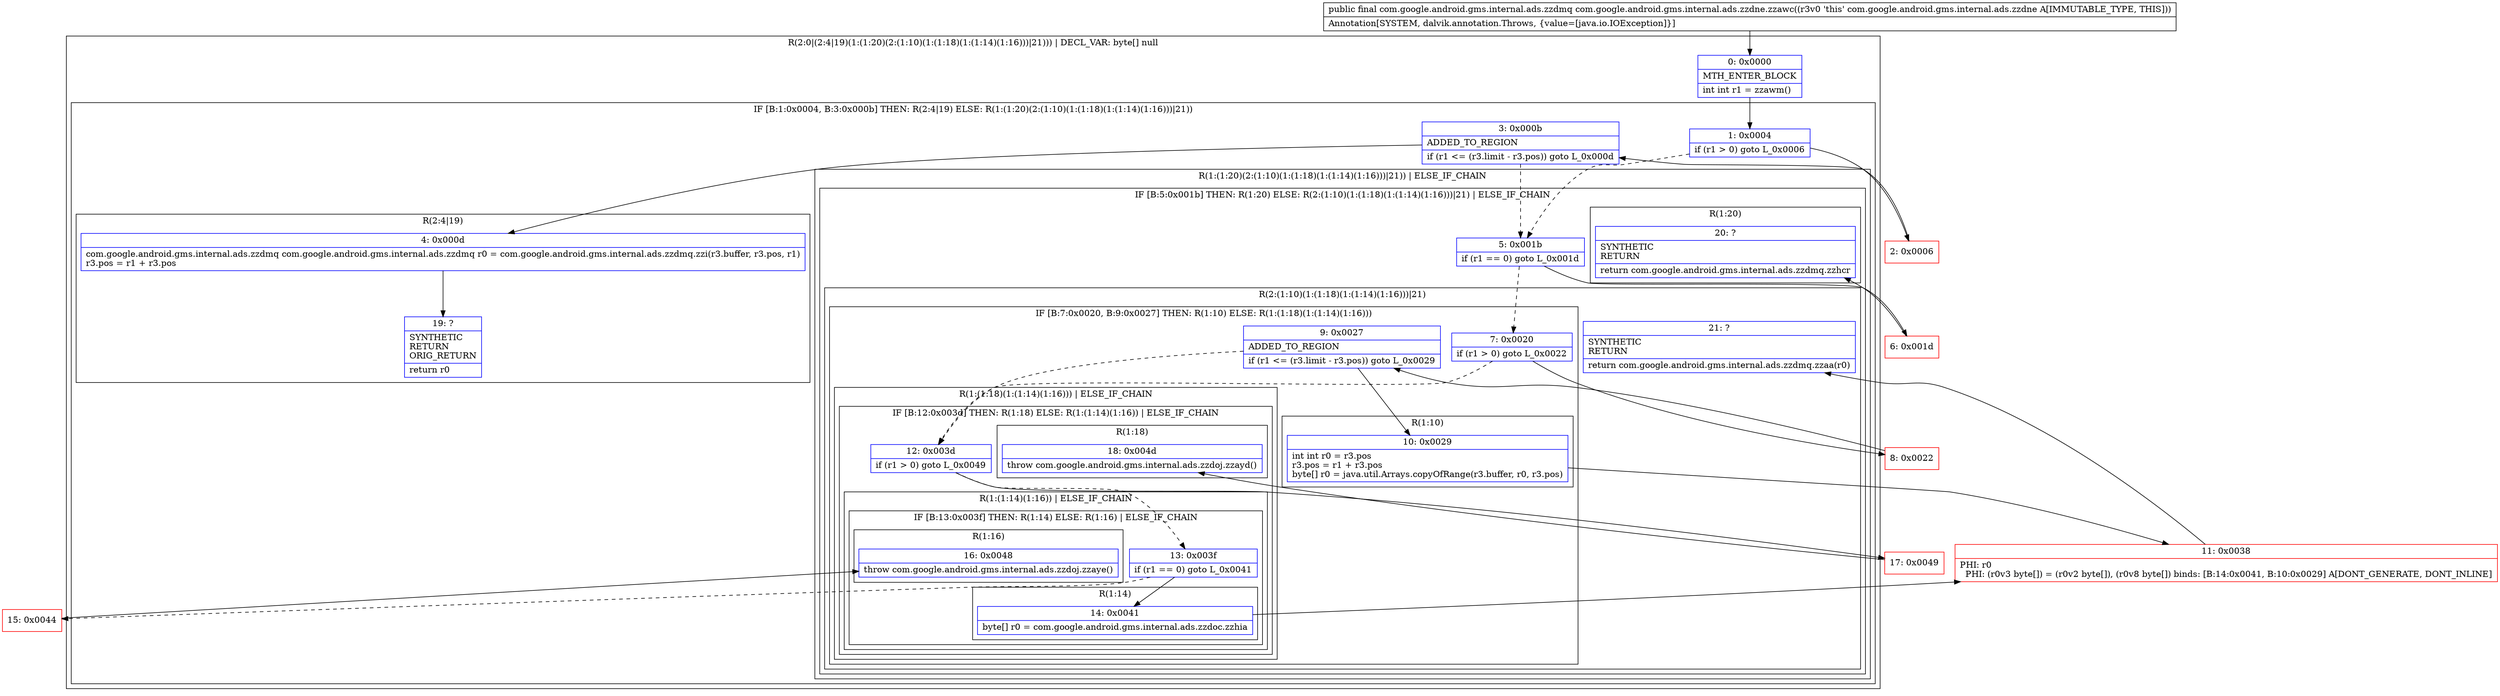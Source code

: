 digraph "CFG forcom.google.android.gms.internal.ads.zzdne.zzawc()Lcom\/google\/android\/gms\/internal\/ads\/zzdmq;" {
subgraph cluster_Region_1783651961 {
label = "R(2:0|(2:4|19)(1:(1:20)(2:(1:10)(1:(1:18)(1:(1:14)(1:16)))|21))) | DECL_VAR: byte[] null\l";
node [shape=record,color=blue];
Node_0 [shape=record,label="{0\:\ 0x0000|MTH_ENTER_BLOCK\l|int int r1 = zzawm()\l}"];
subgraph cluster_IfRegion_2013378785 {
label = "IF [B:1:0x0004, B:3:0x000b] THEN: R(2:4|19) ELSE: R(1:(1:20)(2:(1:10)(1:(1:18)(1:(1:14)(1:16)))|21))";
node [shape=record,color=blue];
Node_1 [shape=record,label="{1\:\ 0x0004|if (r1 \> 0) goto L_0x0006\l}"];
Node_3 [shape=record,label="{3\:\ 0x000b|ADDED_TO_REGION\l|if (r1 \<= (r3.limit \- r3.pos)) goto L_0x000d\l}"];
subgraph cluster_Region_1607728306 {
label = "R(2:4|19)";
node [shape=record,color=blue];
Node_4 [shape=record,label="{4\:\ 0x000d|com.google.android.gms.internal.ads.zzdmq com.google.android.gms.internal.ads.zzdmq r0 = com.google.android.gms.internal.ads.zzdmq.zzi(r3.buffer, r3.pos, r1)\lr3.pos = r1 + r3.pos\l}"];
Node_19 [shape=record,label="{19\:\ ?|SYNTHETIC\lRETURN\lORIG_RETURN\l|return r0\l}"];
}
subgraph cluster_Region_1510929167 {
label = "R(1:(1:20)(2:(1:10)(1:(1:18)(1:(1:14)(1:16)))|21)) | ELSE_IF_CHAIN\l";
node [shape=record,color=blue];
subgraph cluster_IfRegion_1574854020 {
label = "IF [B:5:0x001b] THEN: R(1:20) ELSE: R(2:(1:10)(1:(1:18)(1:(1:14)(1:16)))|21) | ELSE_IF_CHAIN\l";
node [shape=record,color=blue];
Node_5 [shape=record,label="{5\:\ 0x001b|if (r1 == 0) goto L_0x001d\l}"];
subgraph cluster_Region_37542500 {
label = "R(1:20)";
node [shape=record,color=blue];
Node_20 [shape=record,label="{20\:\ ?|SYNTHETIC\lRETURN\l|return com.google.android.gms.internal.ads.zzdmq.zzhcr\l}"];
}
subgraph cluster_Region_1650163942 {
label = "R(2:(1:10)(1:(1:18)(1:(1:14)(1:16)))|21)";
node [shape=record,color=blue];
subgraph cluster_IfRegion_898982864 {
label = "IF [B:7:0x0020, B:9:0x0027] THEN: R(1:10) ELSE: R(1:(1:18)(1:(1:14)(1:16)))";
node [shape=record,color=blue];
Node_7 [shape=record,label="{7\:\ 0x0020|if (r1 \> 0) goto L_0x0022\l}"];
Node_9 [shape=record,label="{9\:\ 0x0027|ADDED_TO_REGION\l|if (r1 \<= (r3.limit \- r3.pos)) goto L_0x0029\l}"];
subgraph cluster_Region_1076233011 {
label = "R(1:10)";
node [shape=record,color=blue];
Node_10 [shape=record,label="{10\:\ 0x0029|int int r0 = r3.pos\lr3.pos = r1 + r3.pos\lbyte[] r0 = java.util.Arrays.copyOfRange(r3.buffer, r0, r3.pos)\l}"];
}
subgraph cluster_Region_1529844850 {
label = "R(1:(1:18)(1:(1:14)(1:16))) | ELSE_IF_CHAIN\l";
node [shape=record,color=blue];
subgraph cluster_IfRegion_5259753 {
label = "IF [B:12:0x003d] THEN: R(1:18) ELSE: R(1:(1:14)(1:16)) | ELSE_IF_CHAIN\l";
node [shape=record,color=blue];
Node_12 [shape=record,label="{12\:\ 0x003d|if (r1 \> 0) goto L_0x0049\l}"];
subgraph cluster_Region_1989444243 {
label = "R(1:18)";
node [shape=record,color=blue];
Node_18 [shape=record,label="{18\:\ 0x004d|throw com.google.android.gms.internal.ads.zzdoj.zzayd()\l}"];
}
subgraph cluster_Region_312449503 {
label = "R(1:(1:14)(1:16)) | ELSE_IF_CHAIN\l";
node [shape=record,color=blue];
subgraph cluster_IfRegion_801971738 {
label = "IF [B:13:0x003f] THEN: R(1:14) ELSE: R(1:16) | ELSE_IF_CHAIN\l";
node [shape=record,color=blue];
Node_13 [shape=record,label="{13\:\ 0x003f|if (r1 == 0) goto L_0x0041\l}"];
subgraph cluster_Region_827880400 {
label = "R(1:14)";
node [shape=record,color=blue];
Node_14 [shape=record,label="{14\:\ 0x0041|byte[] r0 = com.google.android.gms.internal.ads.zzdoc.zzhia\l}"];
}
subgraph cluster_Region_754804698 {
label = "R(1:16)";
node [shape=record,color=blue];
Node_16 [shape=record,label="{16\:\ 0x0048|throw com.google.android.gms.internal.ads.zzdoj.zzaye()\l}"];
}
}
}
}
}
}
Node_21 [shape=record,label="{21\:\ ?|SYNTHETIC\lRETURN\l|return com.google.android.gms.internal.ads.zzdmq.zzaa(r0)\l}"];
}
}
}
}
}
Node_2 [shape=record,color=red,label="{2\:\ 0x0006}"];
Node_6 [shape=record,color=red,label="{6\:\ 0x001d}"];
Node_8 [shape=record,color=red,label="{8\:\ 0x0022}"];
Node_11 [shape=record,color=red,label="{11\:\ 0x0038|PHI: r0 \l  PHI: (r0v3 byte[]) = (r0v2 byte[]), (r0v8 byte[]) binds: [B:14:0x0041, B:10:0x0029] A[DONT_GENERATE, DONT_INLINE]\l}"];
Node_15 [shape=record,color=red,label="{15\:\ 0x0044}"];
Node_17 [shape=record,color=red,label="{17\:\ 0x0049}"];
MethodNode[shape=record,label="{public final com.google.android.gms.internal.ads.zzdmq com.google.android.gms.internal.ads.zzdne.zzawc((r3v0 'this' com.google.android.gms.internal.ads.zzdne A[IMMUTABLE_TYPE, THIS]))  | Annotation[SYSTEM, dalvik.annotation.Throws, \{value=[java.io.IOException]\}]\l}"];
MethodNode -> Node_0;
Node_0 -> Node_1;
Node_1 -> Node_2;
Node_1 -> Node_5[style=dashed];
Node_3 -> Node_4;
Node_3 -> Node_5[style=dashed];
Node_4 -> Node_19;
Node_5 -> Node_6;
Node_5 -> Node_7[style=dashed];
Node_7 -> Node_8;
Node_7 -> Node_12[style=dashed];
Node_9 -> Node_10;
Node_9 -> Node_12[style=dashed];
Node_10 -> Node_11;
Node_12 -> Node_13[style=dashed];
Node_12 -> Node_17;
Node_13 -> Node_14;
Node_13 -> Node_15[style=dashed];
Node_14 -> Node_11;
Node_2 -> Node_3;
Node_6 -> Node_20;
Node_8 -> Node_9;
Node_11 -> Node_21;
Node_15 -> Node_16;
Node_17 -> Node_18;
}

